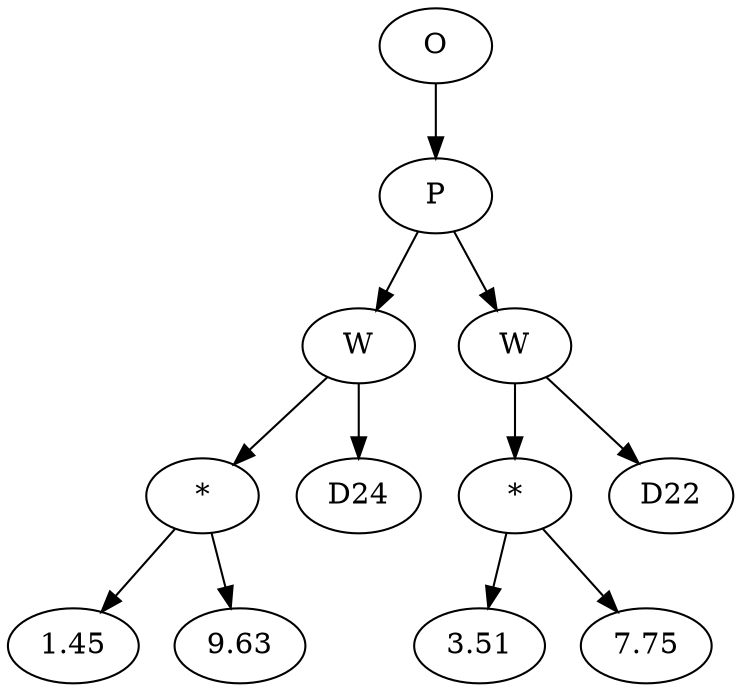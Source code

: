 // Tree
digraph {
	21564153 [label=O]
	21564154 [label=P]
	21564153 -> 21564154
	21564155 [label=W]
	21564154 -> 21564155
	21564156 [label="*"]
	21564155 -> 21564156
	21564157 [label=1.45]
	21564156 -> 21564157
	21564158 [label=9.63]
	21564156 -> 21564158
	21564159 [label=D24]
	21564155 -> 21564159
	21564160 [label=W]
	21564154 -> 21564160
	21564161 [label="*"]
	21564160 -> 21564161
	21564162 [label=3.51]
	21564161 -> 21564162
	21564163 [label=7.75]
	21564161 -> 21564163
	21564164 [label=D22]
	21564160 -> 21564164
}
